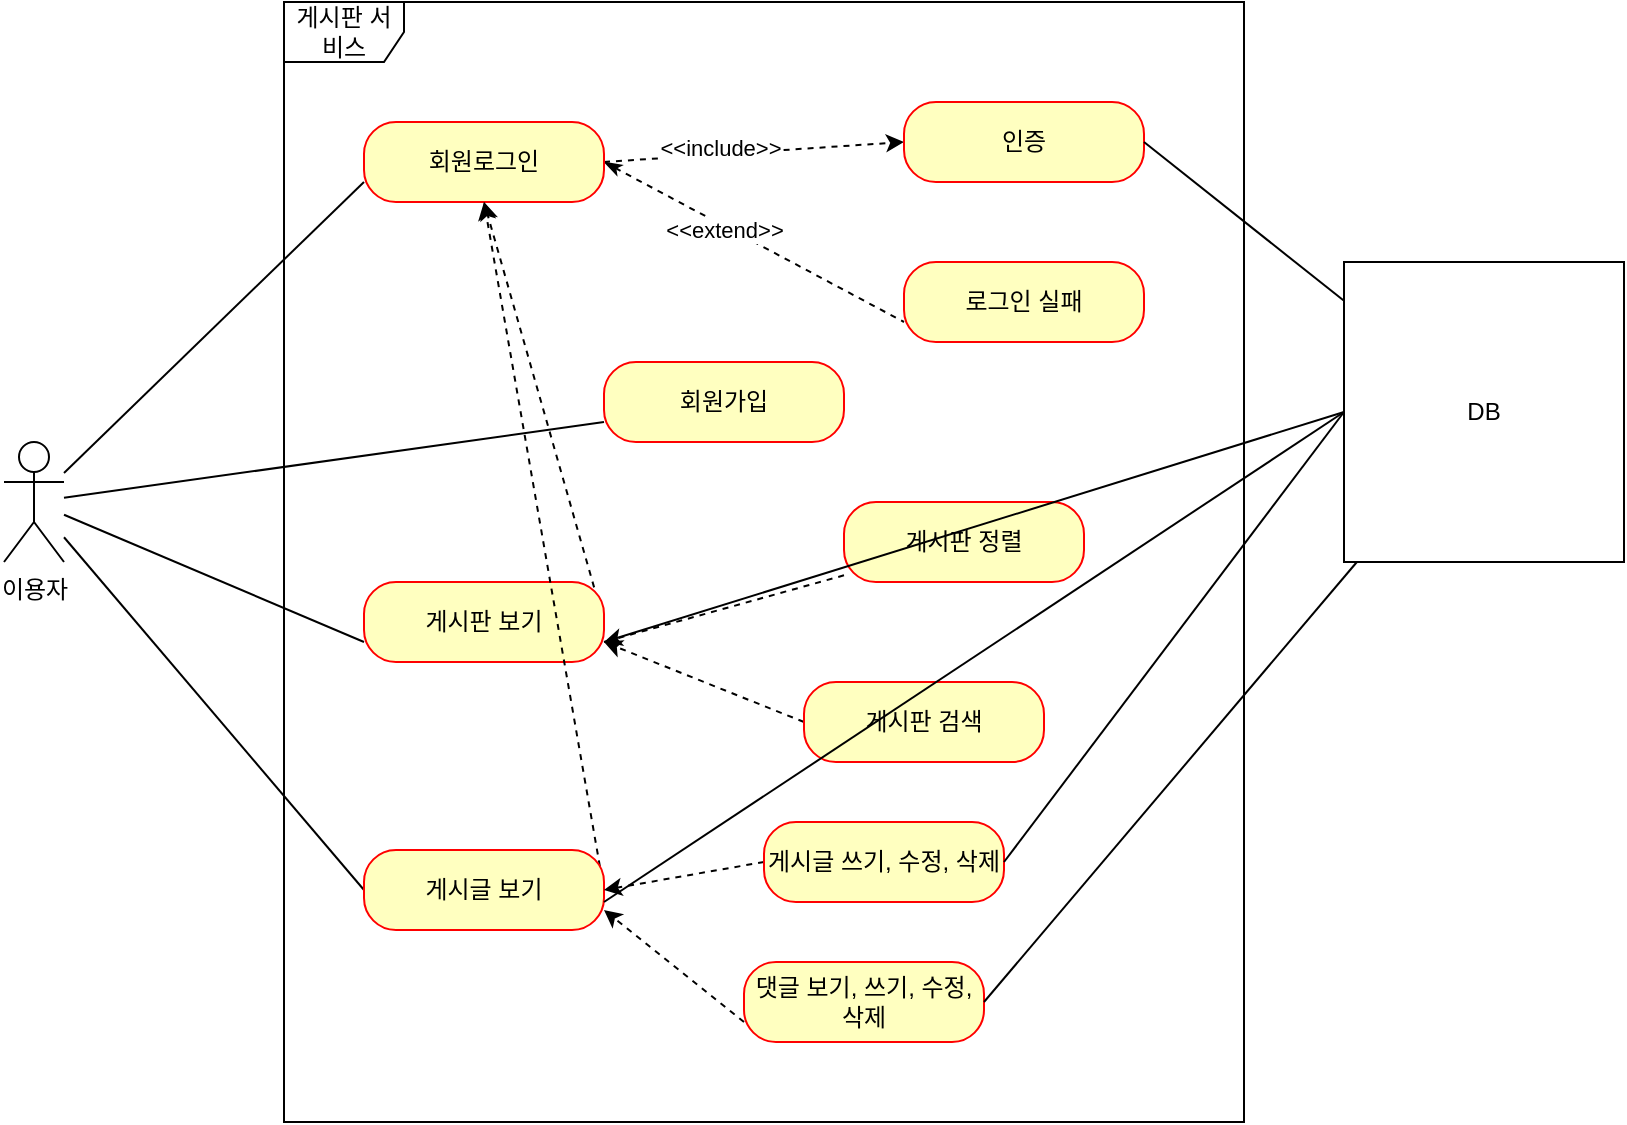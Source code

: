 <mxfile version="21.6.2" type="github">
  <diagram name="페이지-1" id="p05xnxKVSjbwfjYjSLWG">
    <mxGraphModel dx="1306" dy="836" grid="1" gridSize="10" guides="1" tooltips="1" connect="1" arrows="1" fold="1" page="1" pageScale="1" pageWidth="827" pageHeight="1169" math="0" shadow="0">
      <root>
        <mxCell id="0" />
        <mxCell id="1" parent="0" />
        <mxCell id="2s7up2sdUwN8-yit4CKG-17" style="rounded=0;orthogonalLoop=1;jettySize=auto;html=1;entryX=0;entryY=0.75;entryDx=0;entryDy=0;endArrow=none;endFill=0;" edge="1" parent="1" source="2s7up2sdUwN8-yit4CKG-1" target="2s7up2sdUwN8-yit4CKG-8">
          <mxGeometry relative="1" as="geometry" />
        </mxCell>
        <mxCell id="2s7up2sdUwN8-yit4CKG-18" style="rounded=0;orthogonalLoop=1;jettySize=auto;html=1;entryX=0;entryY=0.75;entryDx=0;entryDy=0;endArrow=none;endFill=0;" edge="1" parent="1" source="2s7up2sdUwN8-yit4CKG-1" target="2s7up2sdUwN8-yit4CKG-6">
          <mxGeometry relative="1" as="geometry" />
        </mxCell>
        <mxCell id="2s7up2sdUwN8-yit4CKG-19" style="rounded=0;orthogonalLoop=1;jettySize=auto;html=1;entryX=0;entryY=0.75;entryDx=0;entryDy=0;endArrow=none;endFill=0;" edge="1" parent="1" source="2s7up2sdUwN8-yit4CKG-1" target="2s7up2sdUwN8-yit4CKG-11">
          <mxGeometry relative="1" as="geometry" />
        </mxCell>
        <mxCell id="2s7up2sdUwN8-yit4CKG-20" style="rounded=0;orthogonalLoop=1;jettySize=auto;html=1;entryX=0;entryY=0.5;entryDx=0;entryDy=0;endArrow=none;endFill=0;" edge="1" parent="1" source="2s7up2sdUwN8-yit4CKG-1" target="2s7up2sdUwN8-yit4CKG-12">
          <mxGeometry relative="1" as="geometry" />
        </mxCell>
        <mxCell id="2s7up2sdUwN8-yit4CKG-1" value="이용자" style="shape=umlActor;verticalLabelPosition=bottom;verticalAlign=top;html=1;" vertex="1" parent="1">
          <mxGeometry x="60" y="270" width="30" height="60" as="geometry" />
        </mxCell>
        <mxCell id="2s7up2sdUwN8-yit4CKG-4" value="게시판 서비스" style="shape=umlFrame;whiteSpace=wrap;html=1;pointerEvents=0;" vertex="1" parent="1">
          <mxGeometry x="200" y="50" width="480" height="560" as="geometry" />
        </mxCell>
        <mxCell id="2s7up2sdUwN8-yit4CKG-6" value="회원가입" style="rounded=1;whiteSpace=wrap;html=1;arcSize=40;fontColor=#000000;fillColor=#ffffc0;strokeColor=#ff0000;" vertex="1" parent="1">
          <mxGeometry x="360" y="230" width="120" height="40" as="geometry" />
        </mxCell>
        <mxCell id="2s7up2sdUwN8-yit4CKG-21" style="rounded=0;orthogonalLoop=1;jettySize=auto;html=1;exitX=1;exitY=0.5;exitDx=0;exitDy=0;entryX=0;entryY=0.5;entryDx=0;entryDy=0;dashed=1;" edge="1" parent="1" source="2s7up2sdUwN8-yit4CKG-8" target="2s7up2sdUwN8-yit4CKG-9">
          <mxGeometry relative="1" as="geometry" />
        </mxCell>
        <mxCell id="2s7up2sdUwN8-yit4CKG-22" value="&amp;lt;&amp;lt;include&amp;gt;&amp;gt;" style="edgeLabel;html=1;align=center;verticalAlign=middle;resizable=0;points=[];" vertex="1" connectable="0" parent="2s7up2sdUwN8-yit4CKG-21">
          <mxGeometry x="-0.229" y="3" relative="1" as="geometry">
            <mxPoint as="offset" />
          </mxGeometry>
        </mxCell>
        <mxCell id="2s7up2sdUwN8-yit4CKG-23" style="rounded=0;orthogonalLoop=1;jettySize=auto;html=1;exitX=1;exitY=0.5;exitDx=0;exitDy=0;entryX=0;entryY=0.75;entryDx=0;entryDy=0;endArrow=none;endFill=0;startArrow=classicThin;startFill=1;dashed=1;" edge="1" parent="1" source="2s7up2sdUwN8-yit4CKG-8" target="2s7up2sdUwN8-yit4CKG-10">
          <mxGeometry relative="1" as="geometry" />
        </mxCell>
        <mxCell id="2s7up2sdUwN8-yit4CKG-24" value="&amp;lt;&amp;lt;extend&amp;gt;&amp;gt;" style="edgeLabel;html=1;align=center;verticalAlign=middle;resizable=0;points=[];" vertex="1" connectable="0" parent="2s7up2sdUwN8-yit4CKG-23">
          <mxGeometry x="-0.197" y="-2" relative="1" as="geometry">
            <mxPoint as="offset" />
          </mxGeometry>
        </mxCell>
        <mxCell id="2s7up2sdUwN8-yit4CKG-8" value="회원로그인" style="rounded=1;whiteSpace=wrap;html=1;arcSize=40;fontColor=#000000;fillColor=#ffffc0;strokeColor=#ff0000;" vertex="1" parent="1">
          <mxGeometry x="240" y="110" width="120" height="40" as="geometry" />
        </mxCell>
        <mxCell id="2s7up2sdUwN8-yit4CKG-9" value="인증" style="rounded=1;whiteSpace=wrap;html=1;arcSize=40;fontColor=#000000;fillColor=#ffffc0;strokeColor=#ff0000;" vertex="1" parent="1">
          <mxGeometry x="510" y="100" width="120" height="40" as="geometry" />
        </mxCell>
        <mxCell id="2s7up2sdUwN8-yit4CKG-10" value="로그인 실패" style="rounded=1;whiteSpace=wrap;html=1;arcSize=40;fontColor=#000000;fillColor=#ffffc0;strokeColor=#ff0000;" vertex="1" parent="1">
          <mxGeometry x="510" y="180" width="120" height="40" as="geometry" />
        </mxCell>
        <mxCell id="2s7up2sdUwN8-yit4CKG-25" style="rounded=0;orthogonalLoop=1;jettySize=auto;html=1;exitX=1;exitY=0.5;exitDx=0;exitDy=0;entryX=0.5;entryY=1;entryDx=0;entryDy=0;dashed=1;" edge="1" parent="1" source="2s7up2sdUwN8-yit4CKG-11" target="2s7up2sdUwN8-yit4CKG-8">
          <mxGeometry relative="1" as="geometry" />
        </mxCell>
        <mxCell id="2s7up2sdUwN8-yit4CKG-11" value="게시판 보기" style="rounded=1;whiteSpace=wrap;html=1;arcSize=40;fontColor=#000000;fillColor=#ffffc0;strokeColor=#ff0000;" vertex="1" parent="1">
          <mxGeometry x="240" y="340" width="120" height="40" as="geometry" />
        </mxCell>
        <mxCell id="2s7up2sdUwN8-yit4CKG-26" style="rounded=0;orthogonalLoop=1;jettySize=auto;html=1;exitX=1;exitY=0.5;exitDx=0;exitDy=0;entryX=0.5;entryY=1;entryDx=0;entryDy=0;dashed=1;" edge="1" parent="1" source="2s7up2sdUwN8-yit4CKG-12" target="2s7up2sdUwN8-yit4CKG-8">
          <mxGeometry relative="1" as="geometry" />
        </mxCell>
        <mxCell id="2s7up2sdUwN8-yit4CKG-12" value="게시글 보기" style="rounded=1;whiteSpace=wrap;html=1;arcSize=40;fontColor=#000000;fillColor=#ffffc0;strokeColor=#ff0000;" vertex="1" parent="1">
          <mxGeometry x="240" y="474" width="120" height="40" as="geometry" />
        </mxCell>
        <mxCell id="2s7up2sdUwN8-yit4CKG-27" style="rounded=0;orthogonalLoop=1;jettySize=auto;html=1;entryX=1;entryY=0.75;entryDx=0;entryDy=0;dashed=1;" edge="1" parent="1" source="2s7up2sdUwN8-yit4CKG-13" target="2s7up2sdUwN8-yit4CKG-11">
          <mxGeometry relative="1" as="geometry" />
        </mxCell>
        <mxCell id="2s7up2sdUwN8-yit4CKG-13" value="게시판 정렬" style="rounded=1;whiteSpace=wrap;html=1;arcSize=40;fontColor=#000000;fillColor=#ffffc0;strokeColor=#ff0000;" vertex="1" parent="1">
          <mxGeometry x="480" y="300" width="120" height="40" as="geometry" />
        </mxCell>
        <mxCell id="2s7up2sdUwN8-yit4CKG-28" style="rounded=0;orthogonalLoop=1;jettySize=auto;html=1;exitX=0;exitY=0.5;exitDx=0;exitDy=0;dashed=1;" edge="1" parent="1" source="2s7up2sdUwN8-yit4CKG-14">
          <mxGeometry relative="1" as="geometry">
            <mxPoint x="360" y="370" as="targetPoint" />
          </mxGeometry>
        </mxCell>
        <mxCell id="2s7up2sdUwN8-yit4CKG-14" value="게시판 검색" style="rounded=1;whiteSpace=wrap;html=1;arcSize=40;fontColor=#000000;fillColor=#ffffc0;strokeColor=#ff0000;" vertex="1" parent="1">
          <mxGeometry x="460" y="390" width="120" height="40" as="geometry" />
        </mxCell>
        <mxCell id="2s7up2sdUwN8-yit4CKG-29" style="rounded=0;orthogonalLoop=1;jettySize=auto;html=1;exitX=0;exitY=0.5;exitDx=0;exitDy=0;entryX=1;entryY=0.5;entryDx=0;entryDy=0;dashed=1;" edge="1" parent="1" source="2s7up2sdUwN8-yit4CKG-15" target="2s7up2sdUwN8-yit4CKG-12">
          <mxGeometry relative="1" as="geometry" />
        </mxCell>
        <mxCell id="2s7up2sdUwN8-yit4CKG-15" value="게시글 쓰기, 수정, 삭제" style="rounded=1;whiteSpace=wrap;html=1;arcSize=40;fontColor=#000000;fillColor=#ffffc0;strokeColor=#ff0000;" vertex="1" parent="1">
          <mxGeometry x="440" y="460" width="120" height="40" as="geometry" />
        </mxCell>
        <mxCell id="2s7up2sdUwN8-yit4CKG-30" style="rounded=0;orthogonalLoop=1;jettySize=auto;html=1;exitX=0;exitY=0.75;exitDx=0;exitDy=0;entryX=1;entryY=0.75;entryDx=0;entryDy=0;dashed=1;" edge="1" parent="1" source="2s7up2sdUwN8-yit4CKG-16" target="2s7up2sdUwN8-yit4CKG-12">
          <mxGeometry relative="1" as="geometry" />
        </mxCell>
        <mxCell id="2s7up2sdUwN8-yit4CKG-16" value="댓글 보기, 쓰기, 수정, 삭제" style="rounded=1;whiteSpace=wrap;html=1;arcSize=40;fontColor=#000000;fillColor=#ffffc0;strokeColor=#ff0000;" vertex="1" parent="1">
          <mxGeometry x="430" y="530" width="120" height="40" as="geometry" />
        </mxCell>
        <mxCell id="2s7up2sdUwN8-yit4CKG-33" style="rounded=0;orthogonalLoop=1;jettySize=auto;html=1;entryX=1;entryY=0.5;entryDx=0;entryDy=0;endArrow=none;endFill=0;" edge="1" parent="1" source="2s7up2sdUwN8-yit4CKG-31" target="2s7up2sdUwN8-yit4CKG-9">
          <mxGeometry relative="1" as="geometry" />
        </mxCell>
        <mxCell id="2s7up2sdUwN8-yit4CKG-34" style="rounded=0;orthogonalLoop=1;jettySize=auto;html=1;exitX=0;exitY=0.5;exitDx=0;exitDy=0;endArrow=none;endFill=0;" edge="1" parent="1" source="2s7up2sdUwN8-yit4CKG-31">
          <mxGeometry relative="1" as="geometry">
            <mxPoint x="360" y="370" as="targetPoint" />
          </mxGeometry>
        </mxCell>
        <mxCell id="2s7up2sdUwN8-yit4CKG-35" style="rounded=0;orthogonalLoop=1;jettySize=auto;html=1;exitX=0;exitY=0.5;exitDx=0;exitDy=0;endArrow=none;endFill=0;" edge="1" parent="1" source="2s7up2sdUwN8-yit4CKG-31">
          <mxGeometry relative="1" as="geometry">
            <mxPoint x="360" y="500" as="targetPoint" />
          </mxGeometry>
        </mxCell>
        <mxCell id="2s7up2sdUwN8-yit4CKG-36" style="rounded=0;orthogonalLoop=1;jettySize=auto;html=1;exitX=0;exitY=0.5;exitDx=0;exitDy=0;entryX=1;entryY=0.5;entryDx=0;entryDy=0;endArrow=none;endFill=0;" edge="1" parent="1" source="2s7up2sdUwN8-yit4CKG-31" target="2s7up2sdUwN8-yit4CKG-15">
          <mxGeometry relative="1" as="geometry" />
        </mxCell>
        <mxCell id="2s7up2sdUwN8-yit4CKG-37" style="rounded=0;orthogonalLoop=1;jettySize=auto;html=1;entryX=1;entryY=0.5;entryDx=0;entryDy=0;endArrow=none;endFill=0;" edge="1" parent="1" source="2s7up2sdUwN8-yit4CKG-31" target="2s7up2sdUwN8-yit4CKG-16">
          <mxGeometry relative="1" as="geometry" />
        </mxCell>
        <mxCell id="2s7up2sdUwN8-yit4CKG-31" value="DB" style="html=1;dropTarget=0;whiteSpace=wrap;" vertex="1" parent="1">
          <mxGeometry x="730" y="180" width="140" height="150" as="geometry" />
        </mxCell>
      </root>
    </mxGraphModel>
  </diagram>
</mxfile>
